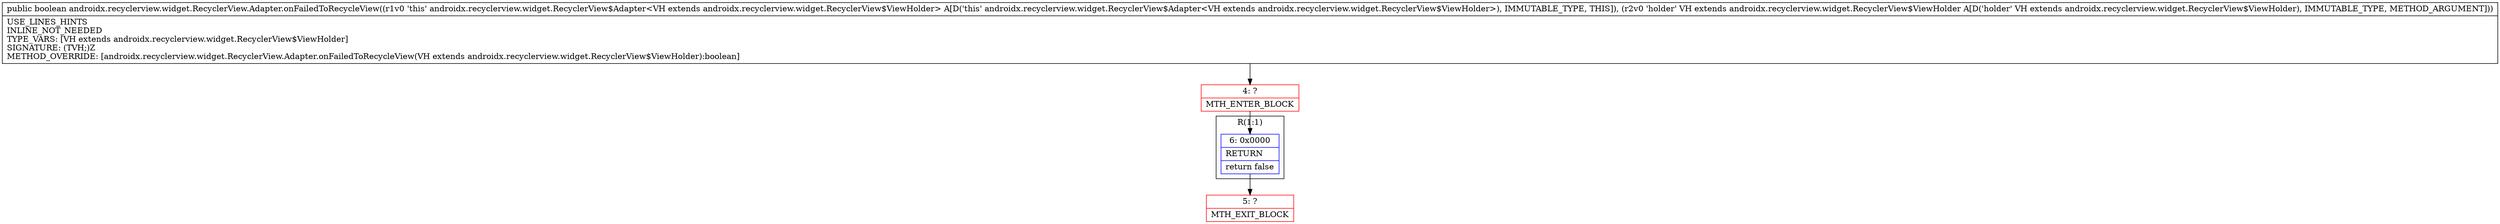 digraph "CFG forandroidx.recyclerview.widget.RecyclerView.Adapter.onFailedToRecycleView(Landroidx\/recyclerview\/widget\/RecyclerView$ViewHolder;)Z" {
subgraph cluster_Region_196217271 {
label = "R(1:1)";
node [shape=record,color=blue];
Node_6 [shape=record,label="{6\:\ 0x0000|RETURN\l|return false\l}"];
}
Node_4 [shape=record,color=red,label="{4\:\ ?|MTH_ENTER_BLOCK\l}"];
Node_5 [shape=record,color=red,label="{5\:\ ?|MTH_EXIT_BLOCK\l}"];
MethodNode[shape=record,label="{public boolean androidx.recyclerview.widget.RecyclerView.Adapter.onFailedToRecycleView((r1v0 'this' androidx.recyclerview.widget.RecyclerView$Adapter\<VH extends androidx.recyclerview.widget.RecyclerView$ViewHolder\> A[D('this' androidx.recyclerview.widget.RecyclerView$Adapter\<VH extends androidx.recyclerview.widget.RecyclerView$ViewHolder\>), IMMUTABLE_TYPE, THIS]), (r2v0 'holder' VH extends androidx.recyclerview.widget.RecyclerView$ViewHolder A[D('holder' VH extends androidx.recyclerview.widget.RecyclerView$ViewHolder), IMMUTABLE_TYPE, METHOD_ARGUMENT]))  | USE_LINES_HINTS\lINLINE_NOT_NEEDED\lTYPE_VARS: [VH extends androidx.recyclerview.widget.RecyclerView$ViewHolder]\lSIGNATURE: (TVH;)Z\lMETHOD_OVERRIDE: [androidx.recyclerview.widget.RecyclerView.Adapter.onFailedToRecycleView(VH extends androidx.recyclerview.widget.RecyclerView$ViewHolder):boolean]\l}"];
MethodNode -> Node_4;Node_6 -> Node_5;
Node_4 -> Node_6;
}


